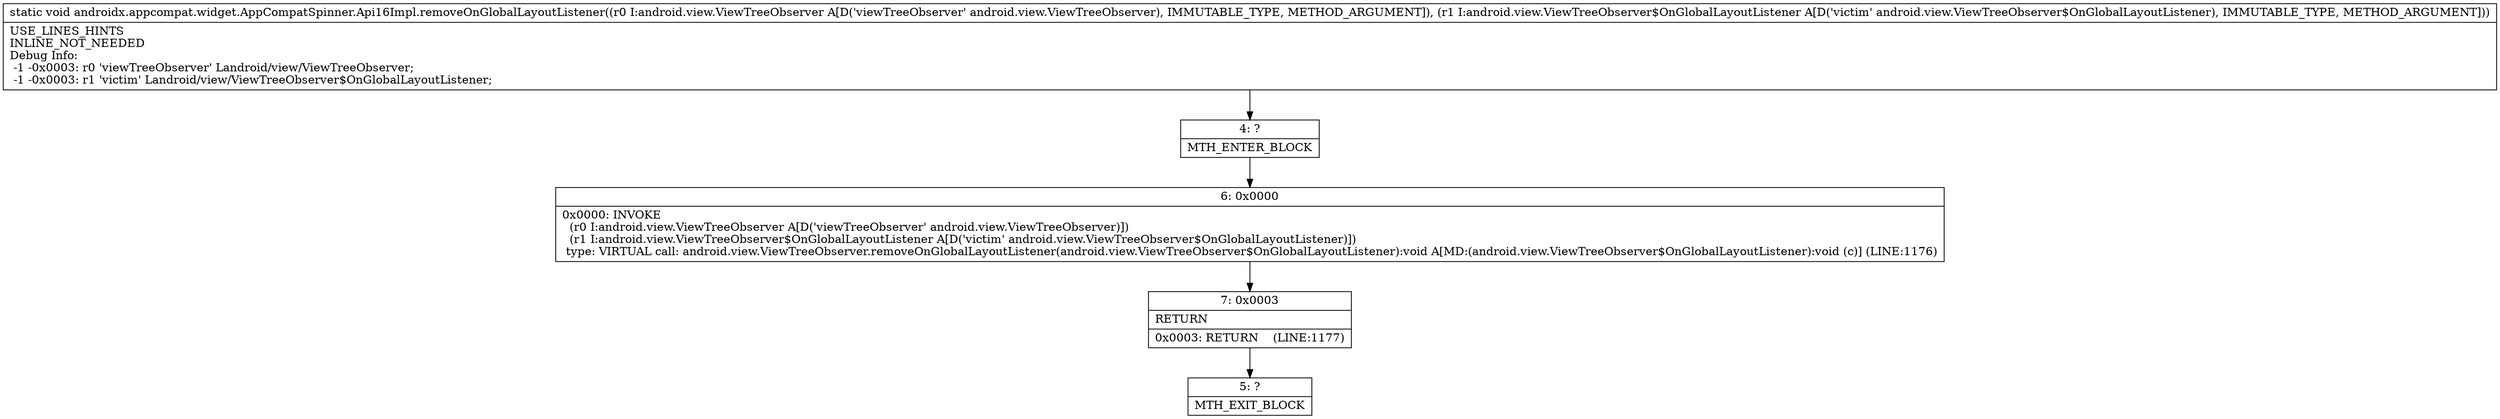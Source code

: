 digraph "CFG forandroidx.appcompat.widget.AppCompatSpinner.Api16Impl.removeOnGlobalLayoutListener(Landroid\/view\/ViewTreeObserver;Landroid\/view\/ViewTreeObserver$OnGlobalLayoutListener;)V" {
Node_4 [shape=record,label="{4\:\ ?|MTH_ENTER_BLOCK\l}"];
Node_6 [shape=record,label="{6\:\ 0x0000|0x0000: INVOKE  \l  (r0 I:android.view.ViewTreeObserver A[D('viewTreeObserver' android.view.ViewTreeObserver)])\l  (r1 I:android.view.ViewTreeObserver$OnGlobalLayoutListener A[D('victim' android.view.ViewTreeObserver$OnGlobalLayoutListener)])\l type: VIRTUAL call: android.view.ViewTreeObserver.removeOnGlobalLayoutListener(android.view.ViewTreeObserver$OnGlobalLayoutListener):void A[MD:(android.view.ViewTreeObserver$OnGlobalLayoutListener):void (c)] (LINE:1176)\l}"];
Node_7 [shape=record,label="{7\:\ 0x0003|RETURN\l|0x0003: RETURN    (LINE:1177)\l}"];
Node_5 [shape=record,label="{5\:\ ?|MTH_EXIT_BLOCK\l}"];
MethodNode[shape=record,label="{static void androidx.appcompat.widget.AppCompatSpinner.Api16Impl.removeOnGlobalLayoutListener((r0 I:android.view.ViewTreeObserver A[D('viewTreeObserver' android.view.ViewTreeObserver), IMMUTABLE_TYPE, METHOD_ARGUMENT]), (r1 I:android.view.ViewTreeObserver$OnGlobalLayoutListener A[D('victim' android.view.ViewTreeObserver$OnGlobalLayoutListener), IMMUTABLE_TYPE, METHOD_ARGUMENT]))  | USE_LINES_HINTS\lINLINE_NOT_NEEDED\lDebug Info:\l  \-1 \-0x0003: r0 'viewTreeObserver' Landroid\/view\/ViewTreeObserver;\l  \-1 \-0x0003: r1 'victim' Landroid\/view\/ViewTreeObserver$OnGlobalLayoutListener;\l}"];
MethodNode -> Node_4;Node_4 -> Node_6;
Node_6 -> Node_7;
Node_7 -> Node_5;
}

